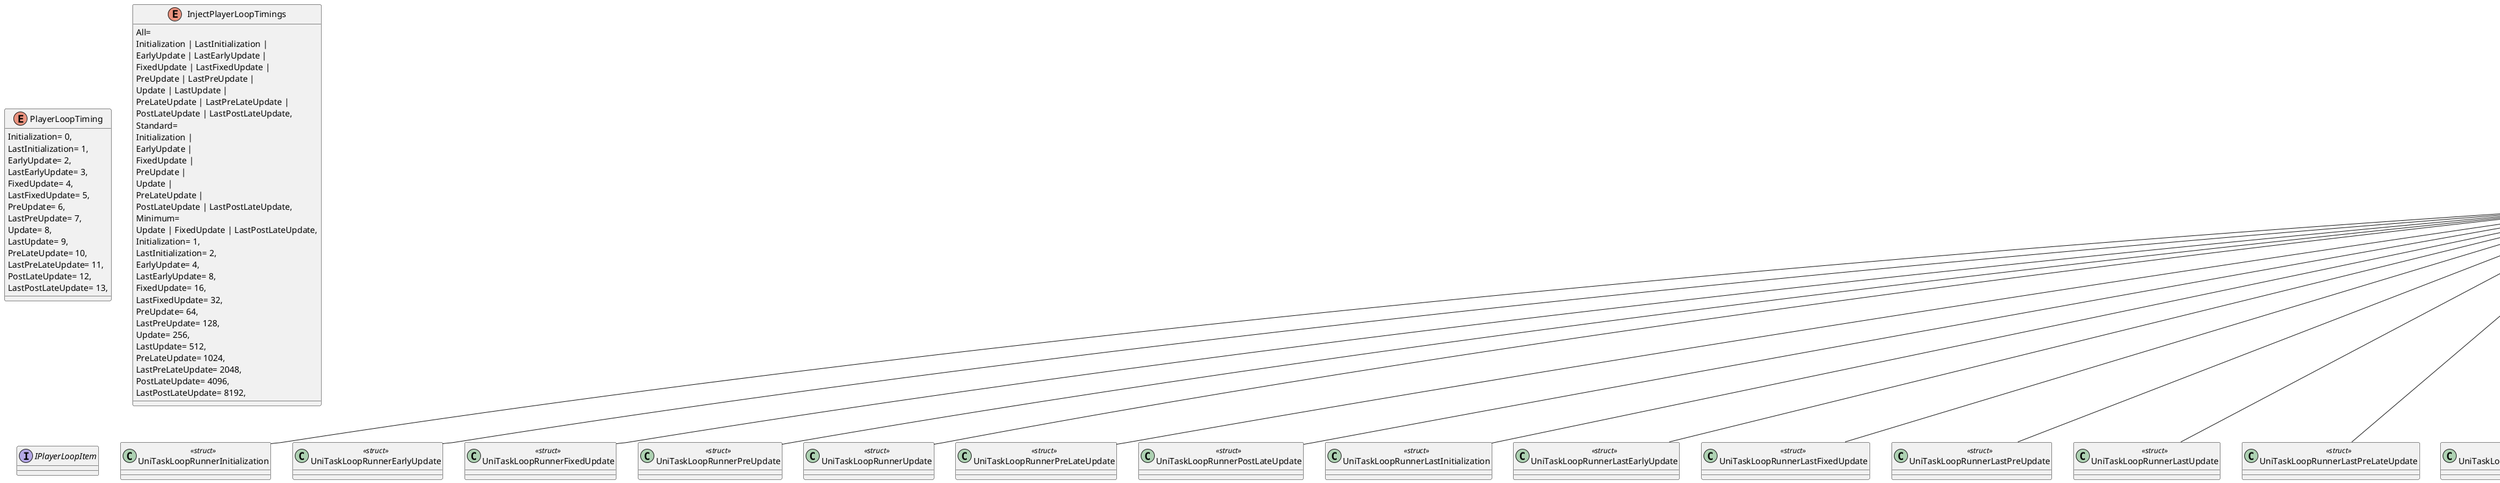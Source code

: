 @startuml
class UniTaskLoopRunners <<static>> {
}
enum PlayerLoopTiming {
    Initialization= 0,
    LastInitialization= 1,
    EarlyUpdate= 2,
    LastEarlyUpdate= 3,
    FixedUpdate= 4,
    LastFixedUpdate= 5,
    PreUpdate= 6,
    LastPreUpdate= 7,
    Update= 8,
    LastUpdate= 9,
    PreLateUpdate= 10,
    LastPreLateUpdate= 11,
    PostLateUpdate= 12,
    LastPostLateUpdate= 13,
}
enum InjectPlayerLoopTimings {
    All=
            Initialization | LastInitialization |
            EarlyUpdate | LastEarlyUpdate |
            FixedUpdate | LastFixedUpdate |
            PreUpdate | LastPreUpdate |
            Update | LastUpdate |
            PreLateUpdate | LastPreLateUpdate |
            PostLateUpdate | LastPostLateUpdate,
    Standard=
            Initialization |
            EarlyUpdate |
            FixedUpdate |
            PreUpdate |
            Update |
            PreLateUpdate |
            PostLateUpdate | LastPostLateUpdate,
    Minimum=
            Update | FixedUpdate | LastPostLateUpdate,
    Initialization= 1,
    LastInitialization= 2,
    EarlyUpdate= 4,
    LastEarlyUpdate= 8,
    FixedUpdate= 16,
    LastFixedUpdate= 32,
    PreUpdate= 64,
    LastPreUpdate= 128,
    Update= 256,
    LastUpdate= 512,
    PreLateUpdate= 1024,
    LastPreLateUpdate= 2048,
    PostLateUpdate= 4096,
    LastPostLateUpdate= 8192,
}
interface IPlayerLoopItem {
}
class PlayerLoopHelper <<static>> {
    + {static} MainThreadId : int <<get>>
    + {static} IsMainThread : bool <<get>>
    + {static} Initialize(playerLoop:PlayerLoopSystem, injectTimings:InjectPlayerLoopTimings) : void
    + {static} AddAction(timing:PlayerLoopTiming, action:IPlayerLoopItem) : void
    + {static} AddContinuation(timing:PlayerLoopTiming, continuation:Action) : void
}
class UniTaskLoopRunnerInitialization <<struct>> {
}
class UniTaskLoopRunnerEarlyUpdate <<struct>> {
}
class UniTaskLoopRunnerFixedUpdate <<struct>> {
}
class UniTaskLoopRunnerPreUpdate <<struct>> {
}
class UniTaskLoopRunnerUpdate <<struct>> {
}
class UniTaskLoopRunnerPreLateUpdate <<struct>> {
}
class UniTaskLoopRunnerPostLateUpdate <<struct>> {
}
class UniTaskLoopRunnerLastInitialization <<struct>> {
}
class UniTaskLoopRunnerLastEarlyUpdate <<struct>> {
}
class UniTaskLoopRunnerLastFixedUpdate <<struct>> {
}
class UniTaskLoopRunnerLastPreUpdate <<struct>> {
}
class UniTaskLoopRunnerLastUpdate <<struct>> {
}
class UniTaskLoopRunnerLastPreLateUpdate <<struct>> {
}
class UniTaskLoopRunnerLastPostLateUpdate <<struct>> {
}
class UniTaskLoopRunnerYieldInitialization <<struct>> {
}
class UniTaskLoopRunnerYieldEarlyUpdate <<struct>> {
}
class UniTaskLoopRunnerYieldFixedUpdate <<struct>> {
}
class UniTaskLoopRunnerYieldPreUpdate <<struct>> {
}
class UniTaskLoopRunnerYieldUpdate <<struct>> {
}
class UniTaskLoopRunnerYieldPreLateUpdate <<struct>> {
}
class UniTaskLoopRunnerYieldPostLateUpdate <<struct>> {
}
class UniTaskLoopRunnerLastYieldInitialization <<struct>> {
}
class UniTaskLoopRunnerLastYieldEarlyUpdate <<struct>> {
}
class UniTaskLoopRunnerLastYieldFixedUpdate <<struct>> {
}
class UniTaskLoopRunnerLastYieldPreUpdate <<struct>> {
}
class UniTaskLoopRunnerLastYieldUpdate <<struct>> {
}
class UniTaskLoopRunnerLastYieldPreLateUpdate <<struct>> {
}
class UniTaskLoopRunnerLastYieldPostLateUpdate <<struct>> {
}
PlayerLoopHelper --> "UnitySynchronizationContext" SynchronizationContext
UniTaskLoopRunners +-- UniTaskLoopRunnerInitialization
UniTaskLoopRunners +-- UniTaskLoopRunnerEarlyUpdate
UniTaskLoopRunners +-- UniTaskLoopRunnerFixedUpdate
UniTaskLoopRunners +-- UniTaskLoopRunnerPreUpdate
UniTaskLoopRunners +-- UniTaskLoopRunnerUpdate
UniTaskLoopRunners +-- UniTaskLoopRunnerPreLateUpdate
UniTaskLoopRunners +-- UniTaskLoopRunnerPostLateUpdate
UniTaskLoopRunners +-- UniTaskLoopRunnerLastInitialization
UniTaskLoopRunners +-- UniTaskLoopRunnerLastEarlyUpdate
UniTaskLoopRunners +-- UniTaskLoopRunnerLastFixedUpdate
UniTaskLoopRunners +-- UniTaskLoopRunnerLastPreUpdate
UniTaskLoopRunners +-- UniTaskLoopRunnerLastUpdate
UniTaskLoopRunners +-- UniTaskLoopRunnerLastPreLateUpdate
UniTaskLoopRunners +-- UniTaskLoopRunnerLastPostLateUpdate
UniTaskLoopRunners +-- UniTaskLoopRunnerYieldInitialization
UniTaskLoopRunners +-- UniTaskLoopRunnerYieldEarlyUpdate
UniTaskLoopRunners +-- UniTaskLoopRunnerYieldFixedUpdate
UniTaskLoopRunners +-- UniTaskLoopRunnerYieldPreUpdate
UniTaskLoopRunners +-- UniTaskLoopRunnerYieldUpdate
UniTaskLoopRunners +-- UniTaskLoopRunnerYieldPreLateUpdate
UniTaskLoopRunners +-- UniTaskLoopRunnerYieldPostLateUpdate
UniTaskLoopRunners +-- UniTaskLoopRunnerLastYieldInitialization
UniTaskLoopRunners +-- UniTaskLoopRunnerLastYieldEarlyUpdate
UniTaskLoopRunners +-- UniTaskLoopRunnerLastYieldFixedUpdate
UniTaskLoopRunners +-- UniTaskLoopRunnerLastYieldPreUpdate
UniTaskLoopRunners +-- UniTaskLoopRunnerLastYieldUpdate
UniTaskLoopRunners +-- UniTaskLoopRunnerLastYieldPreLateUpdate
UniTaskLoopRunners +-- UniTaskLoopRunnerLastYieldPostLateUpdate
@enduml
